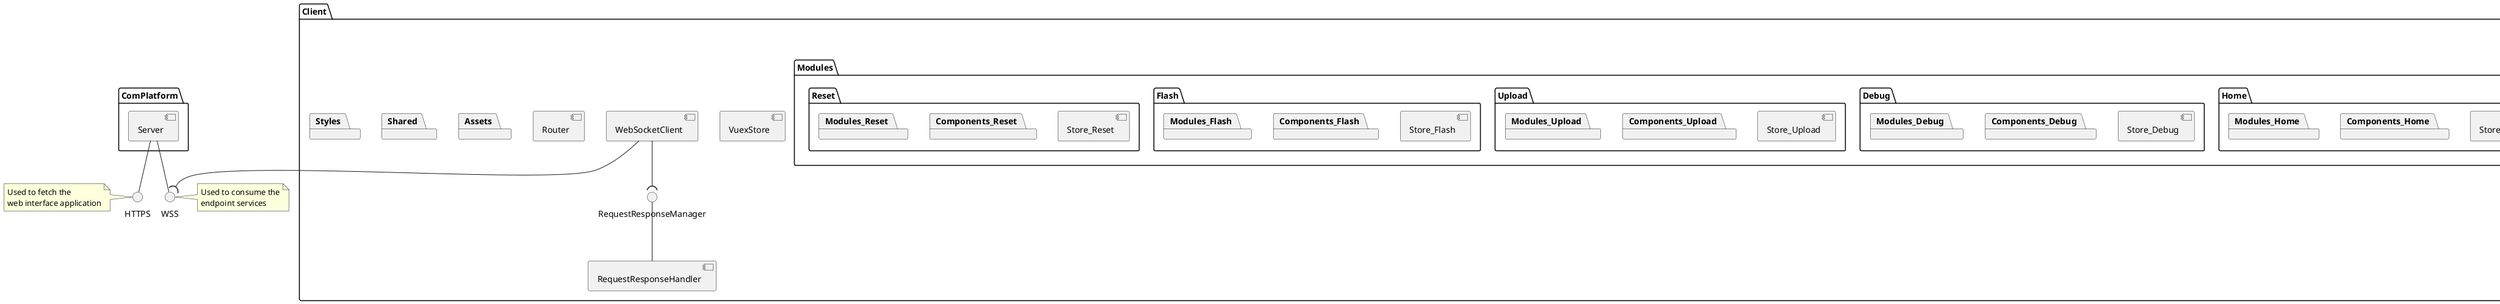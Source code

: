 @startuml
interface "HTTPS" as https
interface "WSS" as wss

note left of https : Used to fetch the\nweb interface application
note right of wss : Used to consume the\nendpoint services 
package Client {
    interface "RequestResponseManager" as requestresponsemanager

    component "VuexStore" as store
    component "WebSocketClient" as websocketclient
    component "RequestResponseHandler" as requestresponsehandler
    component "Router" as router

    requestresponsehandler -up- requestresponsemanager

    websocketclient -down-(wss
    websocketclient -down-(requestresponsemanager

    package Assets {
    }

    package Libraries {
        component "FileSaver" as filesaver

        note right of filesaver : Allows download of large\nblobs to local FS
    }

    package Components {
        package Dialogs {
            component "AuthDialog" as authdialog
            component "ConfirmDialog" as confirmdialog

            note right of authdialog : Dialog which provides\nuser input for credentials
            note right of confirmdialog : Dialog which provides confirmation
        }
    }

    package Utility {
        component "DeSerializer" as deserializer
        component "Persistence" as persistence
        component "FirmwareSerializer" as firmwareserializer

        note right of deserializer : Serializes JS objects\ninto JSON string
        note right of persistence : Writes key/value pairs into\nlocal web browser storage
        note right of firmwareserializer : Serializes firmware image\nand signed hash to binary format
    }

    package Models {
        package API {
            package "RequestModels" as requestmodels {
                component "Request" as request

                component "UserCredentials" as usercredentials
                component "NetworkCredentials" as networkcredentials
            }

            package "ResponseModels" as responsemodels {
                component "Response" as response

                component "Info" as info
                component "DebugLog" as debuglog
                component "FirmwareInfo" as firmwareinfo
            }

            package "SharedModels" {
                component "APIKey" as apikey
            }
        }
    }

    package Modules {
        package Home {
            package Components_Home {
            }

            package Modules_Home {
            }

            component Store_Home
        }

        package Debug {
            package Components_Debug {
            }

            package Modules_Debug {
            }

            component Store_Debug
        }

        package Upload {
            package Components_Upload {
            }

            package Modules_Upload {
            }

            component Store_Upload
        }

        package Flash {
            package Components_Flash {
            }

            package Modules_Flash {
            }

            component Store_Flash
        }

        package Reset {
            package Components_Reset {
            }

            package Modules_Reset {
            }

            component Store_Reset
        }
    }

    package Shared {
    }

    package Styles {
    }
}

package ComPlatform {
    component Server
    Server -- https
    Server -- wss
}
@enduml